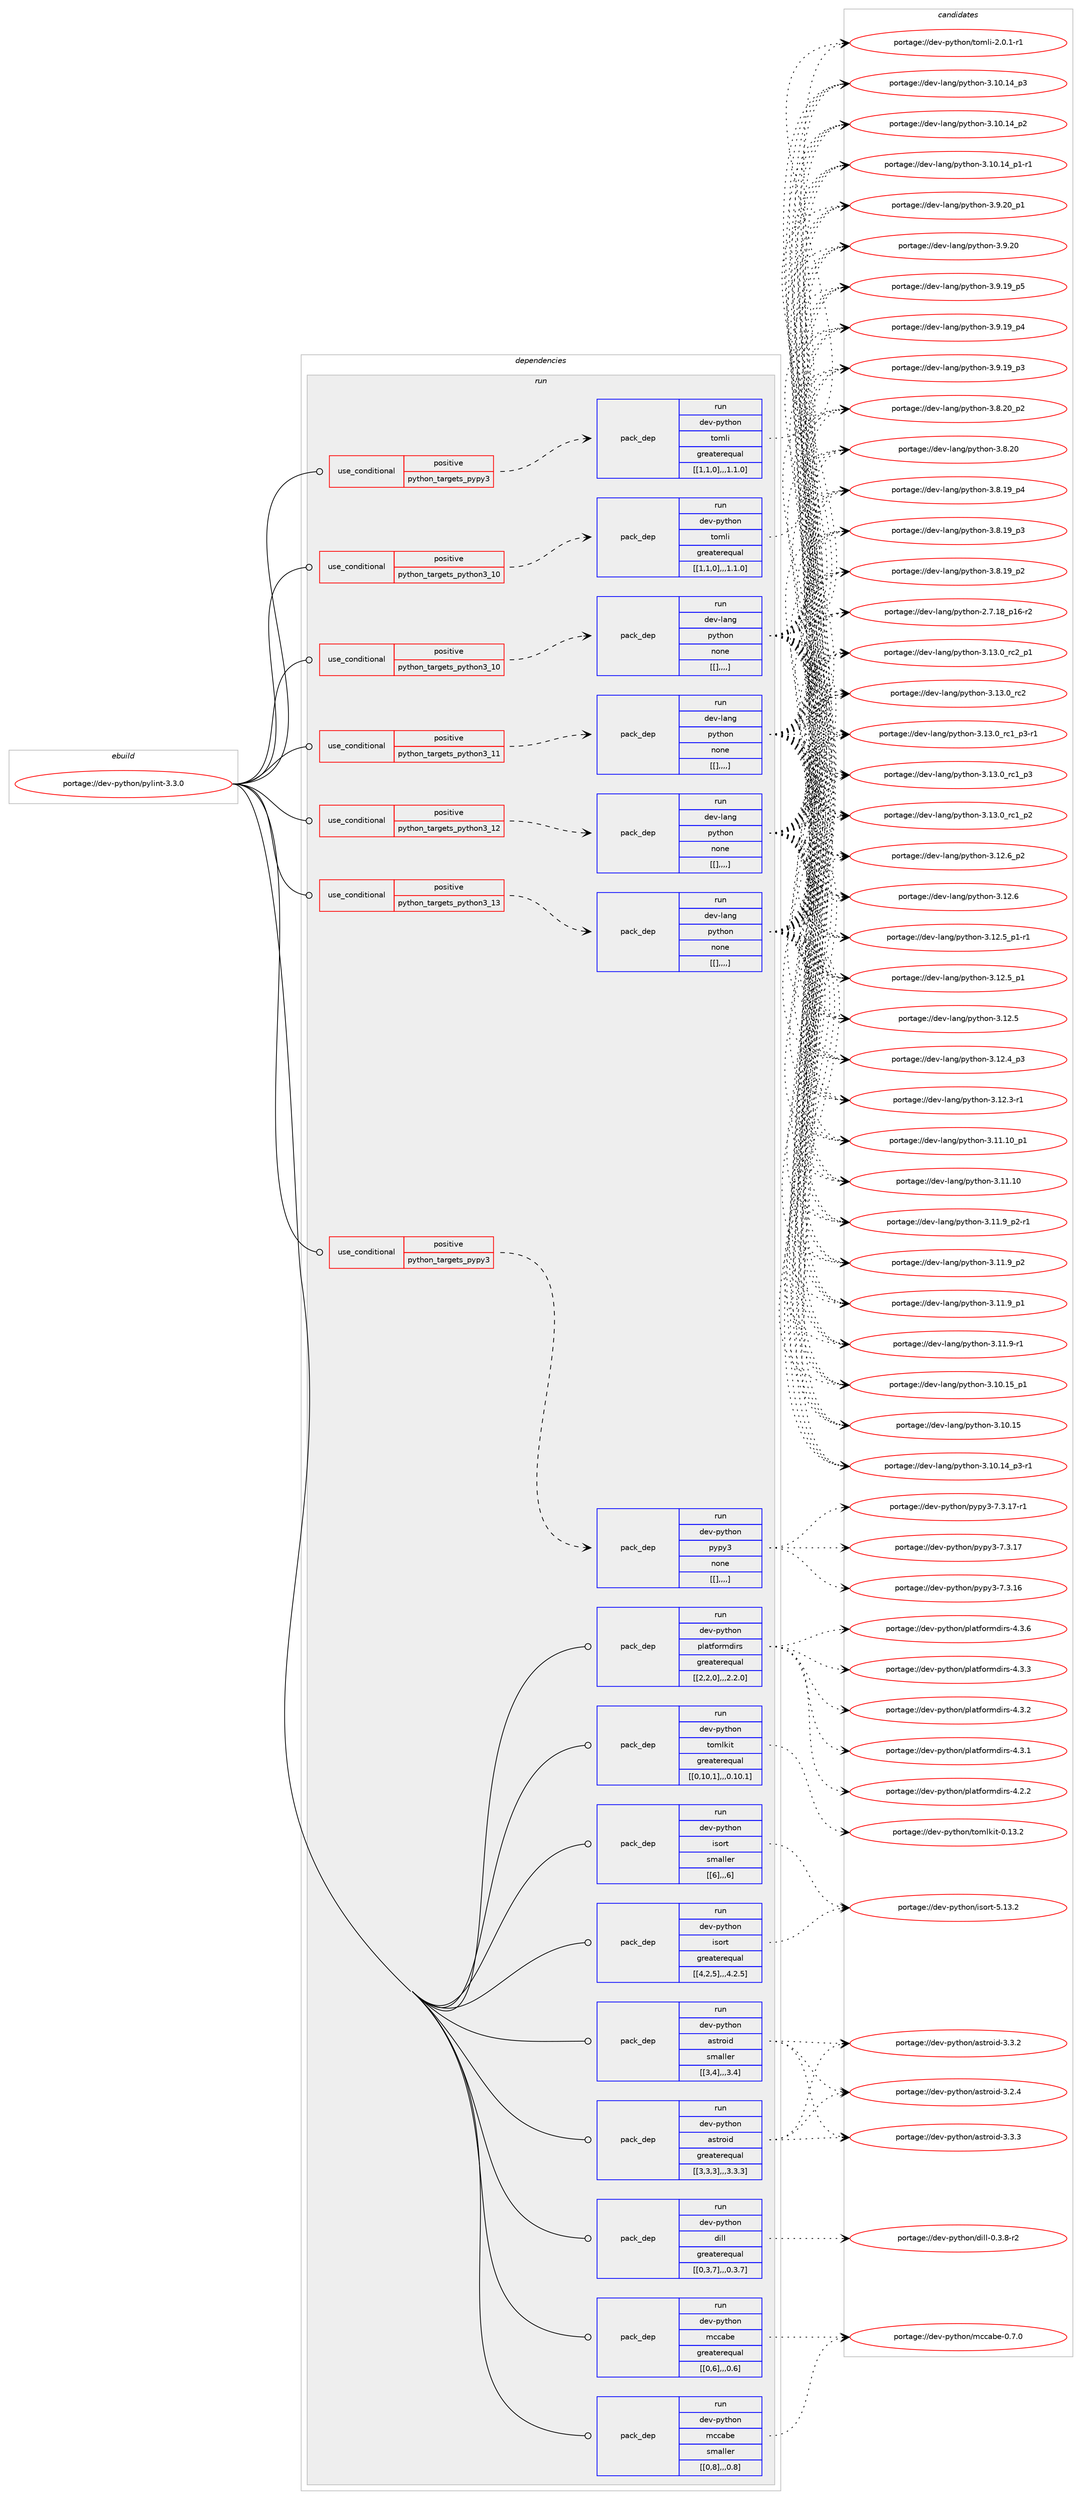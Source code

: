 digraph prolog {

# *************
# Graph options
# *************

newrank=true;
concentrate=true;
compound=true;
graph [rankdir=LR,fontname=Helvetica,fontsize=10,ranksep=1.5];#, ranksep=2.5, nodesep=0.2];
edge  [arrowhead=vee];
node  [fontname=Helvetica,fontsize=10];

# **********
# The ebuild
# **********

subgraph cluster_leftcol {
color=gray;
label=<<i>ebuild</i>>;
id [label="portage://dev-python/pylint-3.3.0", color=red, width=4, href="../dev-python/pylint-3.3.0.svg"];
}

# ****************
# The dependencies
# ****************

subgraph cluster_midcol {
color=gray;
label=<<i>dependencies</i>>;
subgraph cluster_compile {
fillcolor="#eeeeee";
style=filled;
label=<<i>compile</i>>;
}
subgraph cluster_compileandrun {
fillcolor="#eeeeee";
style=filled;
label=<<i>compile and run</i>>;
}
subgraph cluster_run {
fillcolor="#eeeeee";
style=filled;
label=<<i>run</i>>;
subgraph cond38557 {
dependency159554 [label=<<TABLE BORDER="0" CELLBORDER="1" CELLSPACING="0" CELLPADDING="4"><TR><TD ROWSPAN="3" CELLPADDING="10">use_conditional</TD></TR><TR><TD>positive</TD></TR><TR><TD>python_targets_pypy3</TD></TR></TABLE>>, shape=none, color=red];
subgraph pack119772 {
dependency159555 [label=<<TABLE BORDER="0" CELLBORDER="1" CELLSPACING="0" CELLPADDING="4" WIDTH="220"><TR><TD ROWSPAN="6" CELLPADDING="30">pack_dep</TD></TR><TR><TD WIDTH="110">run</TD></TR><TR><TD>dev-python</TD></TR><TR><TD>pypy3</TD></TR><TR><TD>none</TD></TR><TR><TD>[[],,,,]</TD></TR></TABLE>>, shape=none, color=blue];
}
dependency159554:e -> dependency159555:w [weight=20,style="dashed",arrowhead="vee"];
}
id:e -> dependency159554:w [weight=20,style="solid",arrowhead="odot"];
subgraph cond38558 {
dependency159556 [label=<<TABLE BORDER="0" CELLBORDER="1" CELLSPACING="0" CELLPADDING="4"><TR><TD ROWSPAN="3" CELLPADDING="10">use_conditional</TD></TR><TR><TD>positive</TD></TR><TR><TD>python_targets_pypy3</TD></TR></TABLE>>, shape=none, color=red];
subgraph pack119773 {
dependency159557 [label=<<TABLE BORDER="0" CELLBORDER="1" CELLSPACING="0" CELLPADDING="4" WIDTH="220"><TR><TD ROWSPAN="6" CELLPADDING="30">pack_dep</TD></TR><TR><TD WIDTH="110">run</TD></TR><TR><TD>dev-python</TD></TR><TR><TD>tomli</TD></TR><TR><TD>greaterequal</TD></TR><TR><TD>[[1,1,0],,,1.1.0]</TD></TR></TABLE>>, shape=none, color=blue];
}
dependency159556:e -> dependency159557:w [weight=20,style="dashed",arrowhead="vee"];
}
id:e -> dependency159556:w [weight=20,style="solid",arrowhead="odot"];
subgraph cond38559 {
dependency159558 [label=<<TABLE BORDER="0" CELLBORDER="1" CELLSPACING="0" CELLPADDING="4"><TR><TD ROWSPAN="3" CELLPADDING="10">use_conditional</TD></TR><TR><TD>positive</TD></TR><TR><TD>python_targets_python3_10</TD></TR></TABLE>>, shape=none, color=red];
subgraph pack119774 {
dependency159559 [label=<<TABLE BORDER="0" CELLBORDER="1" CELLSPACING="0" CELLPADDING="4" WIDTH="220"><TR><TD ROWSPAN="6" CELLPADDING="30">pack_dep</TD></TR><TR><TD WIDTH="110">run</TD></TR><TR><TD>dev-lang</TD></TR><TR><TD>python</TD></TR><TR><TD>none</TD></TR><TR><TD>[[],,,,]</TD></TR></TABLE>>, shape=none, color=blue];
}
dependency159558:e -> dependency159559:w [weight=20,style="dashed",arrowhead="vee"];
}
id:e -> dependency159558:w [weight=20,style="solid",arrowhead="odot"];
subgraph cond38560 {
dependency159560 [label=<<TABLE BORDER="0" CELLBORDER="1" CELLSPACING="0" CELLPADDING="4"><TR><TD ROWSPAN="3" CELLPADDING="10">use_conditional</TD></TR><TR><TD>positive</TD></TR><TR><TD>python_targets_python3_10</TD></TR></TABLE>>, shape=none, color=red];
subgraph pack119775 {
dependency159561 [label=<<TABLE BORDER="0" CELLBORDER="1" CELLSPACING="0" CELLPADDING="4" WIDTH="220"><TR><TD ROWSPAN="6" CELLPADDING="30">pack_dep</TD></TR><TR><TD WIDTH="110">run</TD></TR><TR><TD>dev-python</TD></TR><TR><TD>tomli</TD></TR><TR><TD>greaterequal</TD></TR><TR><TD>[[1,1,0],,,1.1.0]</TD></TR></TABLE>>, shape=none, color=blue];
}
dependency159560:e -> dependency159561:w [weight=20,style="dashed",arrowhead="vee"];
}
id:e -> dependency159560:w [weight=20,style="solid",arrowhead="odot"];
subgraph cond38561 {
dependency159562 [label=<<TABLE BORDER="0" CELLBORDER="1" CELLSPACING="0" CELLPADDING="4"><TR><TD ROWSPAN="3" CELLPADDING="10">use_conditional</TD></TR><TR><TD>positive</TD></TR><TR><TD>python_targets_python3_11</TD></TR></TABLE>>, shape=none, color=red];
subgraph pack119776 {
dependency159563 [label=<<TABLE BORDER="0" CELLBORDER="1" CELLSPACING="0" CELLPADDING="4" WIDTH="220"><TR><TD ROWSPAN="6" CELLPADDING="30">pack_dep</TD></TR><TR><TD WIDTH="110">run</TD></TR><TR><TD>dev-lang</TD></TR><TR><TD>python</TD></TR><TR><TD>none</TD></TR><TR><TD>[[],,,,]</TD></TR></TABLE>>, shape=none, color=blue];
}
dependency159562:e -> dependency159563:w [weight=20,style="dashed",arrowhead="vee"];
}
id:e -> dependency159562:w [weight=20,style="solid",arrowhead="odot"];
subgraph cond38562 {
dependency159564 [label=<<TABLE BORDER="0" CELLBORDER="1" CELLSPACING="0" CELLPADDING="4"><TR><TD ROWSPAN="3" CELLPADDING="10">use_conditional</TD></TR><TR><TD>positive</TD></TR><TR><TD>python_targets_python3_12</TD></TR></TABLE>>, shape=none, color=red];
subgraph pack119777 {
dependency159565 [label=<<TABLE BORDER="0" CELLBORDER="1" CELLSPACING="0" CELLPADDING="4" WIDTH="220"><TR><TD ROWSPAN="6" CELLPADDING="30">pack_dep</TD></TR><TR><TD WIDTH="110">run</TD></TR><TR><TD>dev-lang</TD></TR><TR><TD>python</TD></TR><TR><TD>none</TD></TR><TR><TD>[[],,,,]</TD></TR></TABLE>>, shape=none, color=blue];
}
dependency159564:e -> dependency159565:w [weight=20,style="dashed",arrowhead="vee"];
}
id:e -> dependency159564:w [weight=20,style="solid",arrowhead="odot"];
subgraph cond38563 {
dependency159566 [label=<<TABLE BORDER="0" CELLBORDER="1" CELLSPACING="0" CELLPADDING="4"><TR><TD ROWSPAN="3" CELLPADDING="10">use_conditional</TD></TR><TR><TD>positive</TD></TR><TR><TD>python_targets_python3_13</TD></TR></TABLE>>, shape=none, color=red];
subgraph pack119778 {
dependency159567 [label=<<TABLE BORDER="0" CELLBORDER="1" CELLSPACING="0" CELLPADDING="4" WIDTH="220"><TR><TD ROWSPAN="6" CELLPADDING="30">pack_dep</TD></TR><TR><TD WIDTH="110">run</TD></TR><TR><TD>dev-lang</TD></TR><TR><TD>python</TD></TR><TR><TD>none</TD></TR><TR><TD>[[],,,,]</TD></TR></TABLE>>, shape=none, color=blue];
}
dependency159566:e -> dependency159567:w [weight=20,style="dashed",arrowhead="vee"];
}
id:e -> dependency159566:w [weight=20,style="solid",arrowhead="odot"];
subgraph pack119779 {
dependency159568 [label=<<TABLE BORDER="0" CELLBORDER="1" CELLSPACING="0" CELLPADDING="4" WIDTH="220"><TR><TD ROWSPAN="6" CELLPADDING="30">pack_dep</TD></TR><TR><TD WIDTH="110">run</TD></TR><TR><TD>dev-python</TD></TR><TR><TD>astroid</TD></TR><TR><TD>greaterequal</TD></TR><TR><TD>[[3,3,3],,,3.3.3]</TD></TR></TABLE>>, shape=none, color=blue];
}
id:e -> dependency159568:w [weight=20,style="solid",arrowhead="odot"];
subgraph pack119780 {
dependency159569 [label=<<TABLE BORDER="0" CELLBORDER="1" CELLSPACING="0" CELLPADDING="4" WIDTH="220"><TR><TD ROWSPAN="6" CELLPADDING="30">pack_dep</TD></TR><TR><TD WIDTH="110">run</TD></TR><TR><TD>dev-python</TD></TR><TR><TD>astroid</TD></TR><TR><TD>smaller</TD></TR><TR><TD>[[3,4],,,3.4]</TD></TR></TABLE>>, shape=none, color=blue];
}
id:e -> dependency159569:w [weight=20,style="solid",arrowhead="odot"];
subgraph pack119781 {
dependency159570 [label=<<TABLE BORDER="0" CELLBORDER="1" CELLSPACING="0" CELLPADDING="4" WIDTH="220"><TR><TD ROWSPAN="6" CELLPADDING="30">pack_dep</TD></TR><TR><TD WIDTH="110">run</TD></TR><TR><TD>dev-python</TD></TR><TR><TD>dill</TD></TR><TR><TD>greaterequal</TD></TR><TR><TD>[[0,3,7],,,0.3.7]</TD></TR></TABLE>>, shape=none, color=blue];
}
id:e -> dependency159570:w [weight=20,style="solid",arrowhead="odot"];
subgraph pack119782 {
dependency159571 [label=<<TABLE BORDER="0" CELLBORDER="1" CELLSPACING="0" CELLPADDING="4" WIDTH="220"><TR><TD ROWSPAN="6" CELLPADDING="30">pack_dep</TD></TR><TR><TD WIDTH="110">run</TD></TR><TR><TD>dev-python</TD></TR><TR><TD>isort</TD></TR><TR><TD>greaterequal</TD></TR><TR><TD>[[4,2,5],,,4.2.5]</TD></TR></TABLE>>, shape=none, color=blue];
}
id:e -> dependency159571:w [weight=20,style="solid",arrowhead="odot"];
subgraph pack119783 {
dependency159572 [label=<<TABLE BORDER="0" CELLBORDER="1" CELLSPACING="0" CELLPADDING="4" WIDTH="220"><TR><TD ROWSPAN="6" CELLPADDING="30">pack_dep</TD></TR><TR><TD WIDTH="110">run</TD></TR><TR><TD>dev-python</TD></TR><TR><TD>isort</TD></TR><TR><TD>smaller</TD></TR><TR><TD>[[6],,,6]</TD></TR></TABLE>>, shape=none, color=blue];
}
id:e -> dependency159572:w [weight=20,style="solid",arrowhead="odot"];
subgraph pack119784 {
dependency159573 [label=<<TABLE BORDER="0" CELLBORDER="1" CELLSPACING="0" CELLPADDING="4" WIDTH="220"><TR><TD ROWSPAN="6" CELLPADDING="30">pack_dep</TD></TR><TR><TD WIDTH="110">run</TD></TR><TR><TD>dev-python</TD></TR><TR><TD>mccabe</TD></TR><TR><TD>greaterequal</TD></TR><TR><TD>[[0,6],,,0.6]</TD></TR></TABLE>>, shape=none, color=blue];
}
id:e -> dependency159573:w [weight=20,style="solid",arrowhead="odot"];
subgraph pack119785 {
dependency159574 [label=<<TABLE BORDER="0" CELLBORDER="1" CELLSPACING="0" CELLPADDING="4" WIDTH="220"><TR><TD ROWSPAN="6" CELLPADDING="30">pack_dep</TD></TR><TR><TD WIDTH="110">run</TD></TR><TR><TD>dev-python</TD></TR><TR><TD>mccabe</TD></TR><TR><TD>smaller</TD></TR><TR><TD>[[0,8],,,0.8]</TD></TR></TABLE>>, shape=none, color=blue];
}
id:e -> dependency159574:w [weight=20,style="solid",arrowhead="odot"];
subgraph pack119786 {
dependency159575 [label=<<TABLE BORDER="0" CELLBORDER="1" CELLSPACING="0" CELLPADDING="4" WIDTH="220"><TR><TD ROWSPAN="6" CELLPADDING="30">pack_dep</TD></TR><TR><TD WIDTH="110">run</TD></TR><TR><TD>dev-python</TD></TR><TR><TD>platformdirs</TD></TR><TR><TD>greaterequal</TD></TR><TR><TD>[[2,2,0],,,2.2.0]</TD></TR></TABLE>>, shape=none, color=blue];
}
id:e -> dependency159575:w [weight=20,style="solid",arrowhead="odot"];
subgraph pack119787 {
dependency159576 [label=<<TABLE BORDER="0" CELLBORDER="1" CELLSPACING="0" CELLPADDING="4" WIDTH="220"><TR><TD ROWSPAN="6" CELLPADDING="30">pack_dep</TD></TR><TR><TD WIDTH="110">run</TD></TR><TR><TD>dev-python</TD></TR><TR><TD>tomlkit</TD></TR><TR><TD>greaterequal</TD></TR><TR><TD>[[0,10,1],,,0.10.1]</TD></TR></TABLE>>, shape=none, color=blue];
}
id:e -> dependency159576:w [weight=20,style="solid",arrowhead="odot"];
}
}

# **************
# The candidates
# **************

subgraph cluster_choices {
rank=same;
color=gray;
label=<<i>candidates</i>>;

subgraph choice119772 {
color=black;
nodesep=1;
choice100101118451121211161041111104711212111212151455546514649554511449 [label="portage://dev-python/pypy3-7.3.17-r1", color=red, width=4,href="../dev-python/pypy3-7.3.17-r1.svg"];
choice10010111845112121116104111110471121211121215145554651464955 [label="portage://dev-python/pypy3-7.3.17", color=red, width=4,href="../dev-python/pypy3-7.3.17.svg"];
choice10010111845112121116104111110471121211121215145554651464954 [label="portage://dev-python/pypy3-7.3.16", color=red, width=4,href="../dev-python/pypy3-7.3.16.svg"];
dependency159555:e -> choice100101118451121211161041111104711212111212151455546514649554511449:w [style=dotted,weight="100"];
dependency159555:e -> choice10010111845112121116104111110471121211121215145554651464955:w [style=dotted,weight="100"];
dependency159555:e -> choice10010111845112121116104111110471121211121215145554651464954:w [style=dotted,weight="100"];
}
subgraph choice119773 {
color=black;
nodesep=1;
choice10010111845112121116104111110471161111091081054550464846494511449 [label="portage://dev-python/tomli-2.0.1-r1", color=red, width=4,href="../dev-python/tomli-2.0.1-r1.svg"];
dependency159557:e -> choice10010111845112121116104111110471161111091081054550464846494511449:w [style=dotted,weight="100"];
}
subgraph choice119774 {
color=black;
nodesep=1;
choice100101118451089711010347112121116104111110455146495146489511499509511249 [label="portage://dev-lang/python-3.13.0_rc2_p1", color=red, width=4,href="../dev-lang/python-3.13.0_rc2_p1.svg"];
choice10010111845108971101034711212111610411111045514649514648951149950 [label="portage://dev-lang/python-3.13.0_rc2", color=red, width=4,href="../dev-lang/python-3.13.0_rc2.svg"];
choice1001011184510897110103471121211161041111104551464951464895114994995112514511449 [label="portage://dev-lang/python-3.13.0_rc1_p3-r1", color=red, width=4,href="../dev-lang/python-3.13.0_rc1_p3-r1.svg"];
choice100101118451089711010347112121116104111110455146495146489511499499511251 [label="portage://dev-lang/python-3.13.0_rc1_p3", color=red, width=4,href="../dev-lang/python-3.13.0_rc1_p3.svg"];
choice100101118451089711010347112121116104111110455146495146489511499499511250 [label="portage://dev-lang/python-3.13.0_rc1_p2", color=red, width=4,href="../dev-lang/python-3.13.0_rc1_p2.svg"];
choice100101118451089711010347112121116104111110455146495046549511250 [label="portage://dev-lang/python-3.12.6_p2", color=red, width=4,href="../dev-lang/python-3.12.6_p2.svg"];
choice10010111845108971101034711212111610411111045514649504654 [label="portage://dev-lang/python-3.12.6", color=red, width=4,href="../dev-lang/python-3.12.6.svg"];
choice1001011184510897110103471121211161041111104551464950465395112494511449 [label="portage://dev-lang/python-3.12.5_p1-r1", color=red, width=4,href="../dev-lang/python-3.12.5_p1-r1.svg"];
choice100101118451089711010347112121116104111110455146495046539511249 [label="portage://dev-lang/python-3.12.5_p1", color=red, width=4,href="../dev-lang/python-3.12.5_p1.svg"];
choice10010111845108971101034711212111610411111045514649504653 [label="portage://dev-lang/python-3.12.5", color=red, width=4,href="../dev-lang/python-3.12.5.svg"];
choice100101118451089711010347112121116104111110455146495046529511251 [label="portage://dev-lang/python-3.12.4_p3", color=red, width=4,href="../dev-lang/python-3.12.4_p3.svg"];
choice100101118451089711010347112121116104111110455146495046514511449 [label="portage://dev-lang/python-3.12.3-r1", color=red, width=4,href="../dev-lang/python-3.12.3-r1.svg"];
choice10010111845108971101034711212111610411111045514649494649489511249 [label="portage://dev-lang/python-3.11.10_p1", color=red, width=4,href="../dev-lang/python-3.11.10_p1.svg"];
choice1001011184510897110103471121211161041111104551464949464948 [label="portage://dev-lang/python-3.11.10", color=red, width=4,href="../dev-lang/python-3.11.10.svg"];
choice1001011184510897110103471121211161041111104551464949465795112504511449 [label="portage://dev-lang/python-3.11.9_p2-r1", color=red, width=4,href="../dev-lang/python-3.11.9_p2-r1.svg"];
choice100101118451089711010347112121116104111110455146494946579511250 [label="portage://dev-lang/python-3.11.9_p2", color=red, width=4,href="../dev-lang/python-3.11.9_p2.svg"];
choice100101118451089711010347112121116104111110455146494946579511249 [label="portage://dev-lang/python-3.11.9_p1", color=red, width=4,href="../dev-lang/python-3.11.9_p1.svg"];
choice100101118451089711010347112121116104111110455146494946574511449 [label="portage://dev-lang/python-3.11.9-r1", color=red, width=4,href="../dev-lang/python-3.11.9-r1.svg"];
choice10010111845108971101034711212111610411111045514649484649539511249 [label="portage://dev-lang/python-3.10.15_p1", color=red, width=4,href="../dev-lang/python-3.10.15_p1.svg"];
choice1001011184510897110103471121211161041111104551464948464953 [label="portage://dev-lang/python-3.10.15", color=red, width=4,href="../dev-lang/python-3.10.15.svg"];
choice100101118451089711010347112121116104111110455146494846495295112514511449 [label="portage://dev-lang/python-3.10.14_p3-r1", color=red, width=4,href="../dev-lang/python-3.10.14_p3-r1.svg"];
choice10010111845108971101034711212111610411111045514649484649529511251 [label="portage://dev-lang/python-3.10.14_p3", color=red, width=4,href="../dev-lang/python-3.10.14_p3.svg"];
choice10010111845108971101034711212111610411111045514649484649529511250 [label="portage://dev-lang/python-3.10.14_p2", color=red, width=4,href="../dev-lang/python-3.10.14_p2.svg"];
choice100101118451089711010347112121116104111110455146494846495295112494511449 [label="portage://dev-lang/python-3.10.14_p1-r1", color=red, width=4,href="../dev-lang/python-3.10.14_p1-r1.svg"];
choice100101118451089711010347112121116104111110455146574650489511249 [label="portage://dev-lang/python-3.9.20_p1", color=red, width=4,href="../dev-lang/python-3.9.20_p1.svg"];
choice10010111845108971101034711212111610411111045514657465048 [label="portage://dev-lang/python-3.9.20", color=red, width=4,href="../dev-lang/python-3.9.20.svg"];
choice100101118451089711010347112121116104111110455146574649579511253 [label="portage://dev-lang/python-3.9.19_p5", color=red, width=4,href="../dev-lang/python-3.9.19_p5.svg"];
choice100101118451089711010347112121116104111110455146574649579511252 [label="portage://dev-lang/python-3.9.19_p4", color=red, width=4,href="../dev-lang/python-3.9.19_p4.svg"];
choice100101118451089711010347112121116104111110455146574649579511251 [label="portage://dev-lang/python-3.9.19_p3", color=red, width=4,href="../dev-lang/python-3.9.19_p3.svg"];
choice100101118451089711010347112121116104111110455146564650489511250 [label="portage://dev-lang/python-3.8.20_p2", color=red, width=4,href="../dev-lang/python-3.8.20_p2.svg"];
choice10010111845108971101034711212111610411111045514656465048 [label="portage://dev-lang/python-3.8.20", color=red, width=4,href="../dev-lang/python-3.8.20.svg"];
choice100101118451089711010347112121116104111110455146564649579511252 [label="portage://dev-lang/python-3.8.19_p4", color=red, width=4,href="../dev-lang/python-3.8.19_p4.svg"];
choice100101118451089711010347112121116104111110455146564649579511251 [label="portage://dev-lang/python-3.8.19_p3", color=red, width=4,href="../dev-lang/python-3.8.19_p3.svg"];
choice100101118451089711010347112121116104111110455146564649579511250 [label="portage://dev-lang/python-3.8.19_p2", color=red, width=4,href="../dev-lang/python-3.8.19_p2.svg"];
choice100101118451089711010347112121116104111110455046554649569511249544511450 [label="portage://dev-lang/python-2.7.18_p16-r2", color=red, width=4,href="../dev-lang/python-2.7.18_p16-r2.svg"];
dependency159559:e -> choice100101118451089711010347112121116104111110455146495146489511499509511249:w [style=dotted,weight="100"];
dependency159559:e -> choice10010111845108971101034711212111610411111045514649514648951149950:w [style=dotted,weight="100"];
dependency159559:e -> choice1001011184510897110103471121211161041111104551464951464895114994995112514511449:w [style=dotted,weight="100"];
dependency159559:e -> choice100101118451089711010347112121116104111110455146495146489511499499511251:w [style=dotted,weight="100"];
dependency159559:e -> choice100101118451089711010347112121116104111110455146495146489511499499511250:w [style=dotted,weight="100"];
dependency159559:e -> choice100101118451089711010347112121116104111110455146495046549511250:w [style=dotted,weight="100"];
dependency159559:e -> choice10010111845108971101034711212111610411111045514649504654:w [style=dotted,weight="100"];
dependency159559:e -> choice1001011184510897110103471121211161041111104551464950465395112494511449:w [style=dotted,weight="100"];
dependency159559:e -> choice100101118451089711010347112121116104111110455146495046539511249:w [style=dotted,weight="100"];
dependency159559:e -> choice10010111845108971101034711212111610411111045514649504653:w [style=dotted,weight="100"];
dependency159559:e -> choice100101118451089711010347112121116104111110455146495046529511251:w [style=dotted,weight="100"];
dependency159559:e -> choice100101118451089711010347112121116104111110455146495046514511449:w [style=dotted,weight="100"];
dependency159559:e -> choice10010111845108971101034711212111610411111045514649494649489511249:w [style=dotted,weight="100"];
dependency159559:e -> choice1001011184510897110103471121211161041111104551464949464948:w [style=dotted,weight="100"];
dependency159559:e -> choice1001011184510897110103471121211161041111104551464949465795112504511449:w [style=dotted,weight="100"];
dependency159559:e -> choice100101118451089711010347112121116104111110455146494946579511250:w [style=dotted,weight="100"];
dependency159559:e -> choice100101118451089711010347112121116104111110455146494946579511249:w [style=dotted,weight="100"];
dependency159559:e -> choice100101118451089711010347112121116104111110455146494946574511449:w [style=dotted,weight="100"];
dependency159559:e -> choice10010111845108971101034711212111610411111045514649484649539511249:w [style=dotted,weight="100"];
dependency159559:e -> choice1001011184510897110103471121211161041111104551464948464953:w [style=dotted,weight="100"];
dependency159559:e -> choice100101118451089711010347112121116104111110455146494846495295112514511449:w [style=dotted,weight="100"];
dependency159559:e -> choice10010111845108971101034711212111610411111045514649484649529511251:w [style=dotted,weight="100"];
dependency159559:e -> choice10010111845108971101034711212111610411111045514649484649529511250:w [style=dotted,weight="100"];
dependency159559:e -> choice100101118451089711010347112121116104111110455146494846495295112494511449:w [style=dotted,weight="100"];
dependency159559:e -> choice100101118451089711010347112121116104111110455146574650489511249:w [style=dotted,weight="100"];
dependency159559:e -> choice10010111845108971101034711212111610411111045514657465048:w [style=dotted,weight="100"];
dependency159559:e -> choice100101118451089711010347112121116104111110455146574649579511253:w [style=dotted,weight="100"];
dependency159559:e -> choice100101118451089711010347112121116104111110455146574649579511252:w [style=dotted,weight="100"];
dependency159559:e -> choice100101118451089711010347112121116104111110455146574649579511251:w [style=dotted,weight="100"];
dependency159559:e -> choice100101118451089711010347112121116104111110455146564650489511250:w [style=dotted,weight="100"];
dependency159559:e -> choice10010111845108971101034711212111610411111045514656465048:w [style=dotted,weight="100"];
dependency159559:e -> choice100101118451089711010347112121116104111110455146564649579511252:w [style=dotted,weight="100"];
dependency159559:e -> choice100101118451089711010347112121116104111110455146564649579511251:w [style=dotted,weight="100"];
dependency159559:e -> choice100101118451089711010347112121116104111110455146564649579511250:w [style=dotted,weight="100"];
dependency159559:e -> choice100101118451089711010347112121116104111110455046554649569511249544511450:w [style=dotted,weight="100"];
}
subgraph choice119775 {
color=black;
nodesep=1;
choice10010111845112121116104111110471161111091081054550464846494511449 [label="portage://dev-python/tomli-2.0.1-r1", color=red, width=4,href="../dev-python/tomli-2.0.1-r1.svg"];
dependency159561:e -> choice10010111845112121116104111110471161111091081054550464846494511449:w [style=dotted,weight="100"];
}
subgraph choice119776 {
color=black;
nodesep=1;
choice100101118451089711010347112121116104111110455146495146489511499509511249 [label="portage://dev-lang/python-3.13.0_rc2_p1", color=red, width=4,href="../dev-lang/python-3.13.0_rc2_p1.svg"];
choice10010111845108971101034711212111610411111045514649514648951149950 [label="portage://dev-lang/python-3.13.0_rc2", color=red, width=4,href="../dev-lang/python-3.13.0_rc2.svg"];
choice1001011184510897110103471121211161041111104551464951464895114994995112514511449 [label="portage://dev-lang/python-3.13.0_rc1_p3-r1", color=red, width=4,href="../dev-lang/python-3.13.0_rc1_p3-r1.svg"];
choice100101118451089711010347112121116104111110455146495146489511499499511251 [label="portage://dev-lang/python-3.13.0_rc1_p3", color=red, width=4,href="../dev-lang/python-3.13.0_rc1_p3.svg"];
choice100101118451089711010347112121116104111110455146495146489511499499511250 [label="portage://dev-lang/python-3.13.0_rc1_p2", color=red, width=4,href="../dev-lang/python-3.13.0_rc1_p2.svg"];
choice100101118451089711010347112121116104111110455146495046549511250 [label="portage://dev-lang/python-3.12.6_p2", color=red, width=4,href="../dev-lang/python-3.12.6_p2.svg"];
choice10010111845108971101034711212111610411111045514649504654 [label="portage://dev-lang/python-3.12.6", color=red, width=4,href="../dev-lang/python-3.12.6.svg"];
choice1001011184510897110103471121211161041111104551464950465395112494511449 [label="portage://dev-lang/python-3.12.5_p1-r1", color=red, width=4,href="../dev-lang/python-3.12.5_p1-r1.svg"];
choice100101118451089711010347112121116104111110455146495046539511249 [label="portage://dev-lang/python-3.12.5_p1", color=red, width=4,href="../dev-lang/python-3.12.5_p1.svg"];
choice10010111845108971101034711212111610411111045514649504653 [label="portage://dev-lang/python-3.12.5", color=red, width=4,href="../dev-lang/python-3.12.5.svg"];
choice100101118451089711010347112121116104111110455146495046529511251 [label="portage://dev-lang/python-3.12.4_p3", color=red, width=4,href="../dev-lang/python-3.12.4_p3.svg"];
choice100101118451089711010347112121116104111110455146495046514511449 [label="portage://dev-lang/python-3.12.3-r1", color=red, width=4,href="../dev-lang/python-3.12.3-r1.svg"];
choice10010111845108971101034711212111610411111045514649494649489511249 [label="portage://dev-lang/python-3.11.10_p1", color=red, width=4,href="../dev-lang/python-3.11.10_p1.svg"];
choice1001011184510897110103471121211161041111104551464949464948 [label="portage://dev-lang/python-3.11.10", color=red, width=4,href="../dev-lang/python-3.11.10.svg"];
choice1001011184510897110103471121211161041111104551464949465795112504511449 [label="portage://dev-lang/python-3.11.9_p2-r1", color=red, width=4,href="../dev-lang/python-3.11.9_p2-r1.svg"];
choice100101118451089711010347112121116104111110455146494946579511250 [label="portage://dev-lang/python-3.11.9_p2", color=red, width=4,href="../dev-lang/python-3.11.9_p2.svg"];
choice100101118451089711010347112121116104111110455146494946579511249 [label="portage://dev-lang/python-3.11.9_p1", color=red, width=4,href="../dev-lang/python-3.11.9_p1.svg"];
choice100101118451089711010347112121116104111110455146494946574511449 [label="portage://dev-lang/python-3.11.9-r1", color=red, width=4,href="../dev-lang/python-3.11.9-r1.svg"];
choice10010111845108971101034711212111610411111045514649484649539511249 [label="portage://dev-lang/python-3.10.15_p1", color=red, width=4,href="../dev-lang/python-3.10.15_p1.svg"];
choice1001011184510897110103471121211161041111104551464948464953 [label="portage://dev-lang/python-3.10.15", color=red, width=4,href="../dev-lang/python-3.10.15.svg"];
choice100101118451089711010347112121116104111110455146494846495295112514511449 [label="portage://dev-lang/python-3.10.14_p3-r1", color=red, width=4,href="../dev-lang/python-3.10.14_p3-r1.svg"];
choice10010111845108971101034711212111610411111045514649484649529511251 [label="portage://dev-lang/python-3.10.14_p3", color=red, width=4,href="../dev-lang/python-3.10.14_p3.svg"];
choice10010111845108971101034711212111610411111045514649484649529511250 [label="portage://dev-lang/python-3.10.14_p2", color=red, width=4,href="../dev-lang/python-3.10.14_p2.svg"];
choice100101118451089711010347112121116104111110455146494846495295112494511449 [label="portage://dev-lang/python-3.10.14_p1-r1", color=red, width=4,href="../dev-lang/python-3.10.14_p1-r1.svg"];
choice100101118451089711010347112121116104111110455146574650489511249 [label="portage://dev-lang/python-3.9.20_p1", color=red, width=4,href="../dev-lang/python-3.9.20_p1.svg"];
choice10010111845108971101034711212111610411111045514657465048 [label="portage://dev-lang/python-3.9.20", color=red, width=4,href="../dev-lang/python-3.9.20.svg"];
choice100101118451089711010347112121116104111110455146574649579511253 [label="portage://dev-lang/python-3.9.19_p5", color=red, width=4,href="../dev-lang/python-3.9.19_p5.svg"];
choice100101118451089711010347112121116104111110455146574649579511252 [label="portage://dev-lang/python-3.9.19_p4", color=red, width=4,href="../dev-lang/python-3.9.19_p4.svg"];
choice100101118451089711010347112121116104111110455146574649579511251 [label="portage://dev-lang/python-3.9.19_p3", color=red, width=4,href="../dev-lang/python-3.9.19_p3.svg"];
choice100101118451089711010347112121116104111110455146564650489511250 [label="portage://dev-lang/python-3.8.20_p2", color=red, width=4,href="../dev-lang/python-3.8.20_p2.svg"];
choice10010111845108971101034711212111610411111045514656465048 [label="portage://dev-lang/python-3.8.20", color=red, width=4,href="../dev-lang/python-3.8.20.svg"];
choice100101118451089711010347112121116104111110455146564649579511252 [label="portage://dev-lang/python-3.8.19_p4", color=red, width=4,href="../dev-lang/python-3.8.19_p4.svg"];
choice100101118451089711010347112121116104111110455146564649579511251 [label="portage://dev-lang/python-3.8.19_p3", color=red, width=4,href="../dev-lang/python-3.8.19_p3.svg"];
choice100101118451089711010347112121116104111110455146564649579511250 [label="portage://dev-lang/python-3.8.19_p2", color=red, width=4,href="../dev-lang/python-3.8.19_p2.svg"];
choice100101118451089711010347112121116104111110455046554649569511249544511450 [label="portage://dev-lang/python-2.7.18_p16-r2", color=red, width=4,href="../dev-lang/python-2.7.18_p16-r2.svg"];
dependency159563:e -> choice100101118451089711010347112121116104111110455146495146489511499509511249:w [style=dotted,weight="100"];
dependency159563:e -> choice10010111845108971101034711212111610411111045514649514648951149950:w [style=dotted,weight="100"];
dependency159563:e -> choice1001011184510897110103471121211161041111104551464951464895114994995112514511449:w [style=dotted,weight="100"];
dependency159563:e -> choice100101118451089711010347112121116104111110455146495146489511499499511251:w [style=dotted,weight="100"];
dependency159563:e -> choice100101118451089711010347112121116104111110455146495146489511499499511250:w [style=dotted,weight="100"];
dependency159563:e -> choice100101118451089711010347112121116104111110455146495046549511250:w [style=dotted,weight="100"];
dependency159563:e -> choice10010111845108971101034711212111610411111045514649504654:w [style=dotted,weight="100"];
dependency159563:e -> choice1001011184510897110103471121211161041111104551464950465395112494511449:w [style=dotted,weight="100"];
dependency159563:e -> choice100101118451089711010347112121116104111110455146495046539511249:w [style=dotted,weight="100"];
dependency159563:e -> choice10010111845108971101034711212111610411111045514649504653:w [style=dotted,weight="100"];
dependency159563:e -> choice100101118451089711010347112121116104111110455146495046529511251:w [style=dotted,weight="100"];
dependency159563:e -> choice100101118451089711010347112121116104111110455146495046514511449:w [style=dotted,weight="100"];
dependency159563:e -> choice10010111845108971101034711212111610411111045514649494649489511249:w [style=dotted,weight="100"];
dependency159563:e -> choice1001011184510897110103471121211161041111104551464949464948:w [style=dotted,weight="100"];
dependency159563:e -> choice1001011184510897110103471121211161041111104551464949465795112504511449:w [style=dotted,weight="100"];
dependency159563:e -> choice100101118451089711010347112121116104111110455146494946579511250:w [style=dotted,weight="100"];
dependency159563:e -> choice100101118451089711010347112121116104111110455146494946579511249:w [style=dotted,weight="100"];
dependency159563:e -> choice100101118451089711010347112121116104111110455146494946574511449:w [style=dotted,weight="100"];
dependency159563:e -> choice10010111845108971101034711212111610411111045514649484649539511249:w [style=dotted,weight="100"];
dependency159563:e -> choice1001011184510897110103471121211161041111104551464948464953:w [style=dotted,weight="100"];
dependency159563:e -> choice100101118451089711010347112121116104111110455146494846495295112514511449:w [style=dotted,weight="100"];
dependency159563:e -> choice10010111845108971101034711212111610411111045514649484649529511251:w [style=dotted,weight="100"];
dependency159563:e -> choice10010111845108971101034711212111610411111045514649484649529511250:w [style=dotted,weight="100"];
dependency159563:e -> choice100101118451089711010347112121116104111110455146494846495295112494511449:w [style=dotted,weight="100"];
dependency159563:e -> choice100101118451089711010347112121116104111110455146574650489511249:w [style=dotted,weight="100"];
dependency159563:e -> choice10010111845108971101034711212111610411111045514657465048:w [style=dotted,weight="100"];
dependency159563:e -> choice100101118451089711010347112121116104111110455146574649579511253:w [style=dotted,weight="100"];
dependency159563:e -> choice100101118451089711010347112121116104111110455146574649579511252:w [style=dotted,weight="100"];
dependency159563:e -> choice100101118451089711010347112121116104111110455146574649579511251:w [style=dotted,weight="100"];
dependency159563:e -> choice100101118451089711010347112121116104111110455146564650489511250:w [style=dotted,weight="100"];
dependency159563:e -> choice10010111845108971101034711212111610411111045514656465048:w [style=dotted,weight="100"];
dependency159563:e -> choice100101118451089711010347112121116104111110455146564649579511252:w [style=dotted,weight="100"];
dependency159563:e -> choice100101118451089711010347112121116104111110455146564649579511251:w [style=dotted,weight="100"];
dependency159563:e -> choice100101118451089711010347112121116104111110455146564649579511250:w [style=dotted,weight="100"];
dependency159563:e -> choice100101118451089711010347112121116104111110455046554649569511249544511450:w [style=dotted,weight="100"];
}
subgraph choice119777 {
color=black;
nodesep=1;
choice100101118451089711010347112121116104111110455146495146489511499509511249 [label="portage://dev-lang/python-3.13.0_rc2_p1", color=red, width=4,href="../dev-lang/python-3.13.0_rc2_p1.svg"];
choice10010111845108971101034711212111610411111045514649514648951149950 [label="portage://dev-lang/python-3.13.0_rc2", color=red, width=4,href="../dev-lang/python-3.13.0_rc2.svg"];
choice1001011184510897110103471121211161041111104551464951464895114994995112514511449 [label="portage://dev-lang/python-3.13.0_rc1_p3-r1", color=red, width=4,href="../dev-lang/python-3.13.0_rc1_p3-r1.svg"];
choice100101118451089711010347112121116104111110455146495146489511499499511251 [label="portage://dev-lang/python-3.13.0_rc1_p3", color=red, width=4,href="../dev-lang/python-3.13.0_rc1_p3.svg"];
choice100101118451089711010347112121116104111110455146495146489511499499511250 [label="portage://dev-lang/python-3.13.0_rc1_p2", color=red, width=4,href="../dev-lang/python-3.13.0_rc1_p2.svg"];
choice100101118451089711010347112121116104111110455146495046549511250 [label="portage://dev-lang/python-3.12.6_p2", color=red, width=4,href="../dev-lang/python-3.12.6_p2.svg"];
choice10010111845108971101034711212111610411111045514649504654 [label="portage://dev-lang/python-3.12.6", color=red, width=4,href="../dev-lang/python-3.12.6.svg"];
choice1001011184510897110103471121211161041111104551464950465395112494511449 [label="portage://dev-lang/python-3.12.5_p1-r1", color=red, width=4,href="../dev-lang/python-3.12.5_p1-r1.svg"];
choice100101118451089711010347112121116104111110455146495046539511249 [label="portage://dev-lang/python-3.12.5_p1", color=red, width=4,href="../dev-lang/python-3.12.5_p1.svg"];
choice10010111845108971101034711212111610411111045514649504653 [label="portage://dev-lang/python-3.12.5", color=red, width=4,href="../dev-lang/python-3.12.5.svg"];
choice100101118451089711010347112121116104111110455146495046529511251 [label="portage://dev-lang/python-3.12.4_p3", color=red, width=4,href="../dev-lang/python-3.12.4_p3.svg"];
choice100101118451089711010347112121116104111110455146495046514511449 [label="portage://dev-lang/python-3.12.3-r1", color=red, width=4,href="../dev-lang/python-3.12.3-r1.svg"];
choice10010111845108971101034711212111610411111045514649494649489511249 [label="portage://dev-lang/python-3.11.10_p1", color=red, width=4,href="../dev-lang/python-3.11.10_p1.svg"];
choice1001011184510897110103471121211161041111104551464949464948 [label="portage://dev-lang/python-3.11.10", color=red, width=4,href="../dev-lang/python-3.11.10.svg"];
choice1001011184510897110103471121211161041111104551464949465795112504511449 [label="portage://dev-lang/python-3.11.9_p2-r1", color=red, width=4,href="../dev-lang/python-3.11.9_p2-r1.svg"];
choice100101118451089711010347112121116104111110455146494946579511250 [label="portage://dev-lang/python-3.11.9_p2", color=red, width=4,href="../dev-lang/python-3.11.9_p2.svg"];
choice100101118451089711010347112121116104111110455146494946579511249 [label="portage://dev-lang/python-3.11.9_p1", color=red, width=4,href="../dev-lang/python-3.11.9_p1.svg"];
choice100101118451089711010347112121116104111110455146494946574511449 [label="portage://dev-lang/python-3.11.9-r1", color=red, width=4,href="../dev-lang/python-3.11.9-r1.svg"];
choice10010111845108971101034711212111610411111045514649484649539511249 [label="portage://dev-lang/python-3.10.15_p1", color=red, width=4,href="../dev-lang/python-3.10.15_p1.svg"];
choice1001011184510897110103471121211161041111104551464948464953 [label="portage://dev-lang/python-3.10.15", color=red, width=4,href="../dev-lang/python-3.10.15.svg"];
choice100101118451089711010347112121116104111110455146494846495295112514511449 [label="portage://dev-lang/python-3.10.14_p3-r1", color=red, width=4,href="../dev-lang/python-3.10.14_p3-r1.svg"];
choice10010111845108971101034711212111610411111045514649484649529511251 [label="portage://dev-lang/python-3.10.14_p3", color=red, width=4,href="../dev-lang/python-3.10.14_p3.svg"];
choice10010111845108971101034711212111610411111045514649484649529511250 [label="portage://dev-lang/python-3.10.14_p2", color=red, width=4,href="../dev-lang/python-3.10.14_p2.svg"];
choice100101118451089711010347112121116104111110455146494846495295112494511449 [label="portage://dev-lang/python-3.10.14_p1-r1", color=red, width=4,href="../dev-lang/python-3.10.14_p1-r1.svg"];
choice100101118451089711010347112121116104111110455146574650489511249 [label="portage://dev-lang/python-3.9.20_p1", color=red, width=4,href="../dev-lang/python-3.9.20_p1.svg"];
choice10010111845108971101034711212111610411111045514657465048 [label="portage://dev-lang/python-3.9.20", color=red, width=4,href="../dev-lang/python-3.9.20.svg"];
choice100101118451089711010347112121116104111110455146574649579511253 [label="portage://dev-lang/python-3.9.19_p5", color=red, width=4,href="../dev-lang/python-3.9.19_p5.svg"];
choice100101118451089711010347112121116104111110455146574649579511252 [label="portage://dev-lang/python-3.9.19_p4", color=red, width=4,href="../dev-lang/python-3.9.19_p4.svg"];
choice100101118451089711010347112121116104111110455146574649579511251 [label="portage://dev-lang/python-3.9.19_p3", color=red, width=4,href="../dev-lang/python-3.9.19_p3.svg"];
choice100101118451089711010347112121116104111110455146564650489511250 [label="portage://dev-lang/python-3.8.20_p2", color=red, width=4,href="../dev-lang/python-3.8.20_p2.svg"];
choice10010111845108971101034711212111610411111045514656465048 [label="portage://dev-lang/python-3.8.20", color=red, width=4,href="../dev-lang/python-3.8.20.svg"];
choice100101118451089711010347112121116104111110455146564649579511252 [label="portage://dev-lang/python-3.8.19_p4", color=red, width=4,href="../dev-lang/python-3.8.19_p4.svg"];
choice100101118451089711010347112121116104111110455146564649579511251 [label="portage://dev-lang/python-3.8.19_p3", color=red, width=4,href="../dev-lang/python-3.8.19_p3.svg"];
choice100101118451089711010347112121116104111110455146564649579511250 [label="portage://dev-lang/python-3.8.19_p2", color=red, width=4,href="../dev-lang/python-3.8.19_p2.svg"];
choice100101118451089711010347112121116104111110455046554649569511249544511450 [label="portage://dev-lang/python-2.7.18_p16-r2", color=red, width=4,href="../dev-lang/python-2.7.18_p16-r2.svg"];
dependency159565:e -> choice100101118451089711010347112121116104111110455146495146489511499509511249:w [style=dotted,weight="100"];
dependency159565:e -> choice10010111845108971101034711212111610411111045514649514648951149950:w [style=dotted,weight="100"];
dependency159565:e -> choice1001011184510897110103471121211161041111104551464951464895114994995112514511449:w [style=dotted,weight="100"];
dependency159565:e -> choice100101118451089711010347112121116104111110455146495146489511499499511251:w [style=dotted,weight="100"];
dependency159565:e -> choice100101118451089711010347112121116104111110455146495146489511499499511250:w [style=dotted,weight="100"];
dependency159565:e -> choice100101118451089711010347112121116104111110455146495046549511250:w [style=dotted,weight="100"];
dependency159565:e -> choice10010111845108971101034711212111610411111045514649504654:w [style=dotted,weight="100"];
dependency159565:e -> choice1001011184510897110103471121211161041111104551464950465395112494511449:w [style=dotted,weight="100"];
dependency159565:e -> choice100101118451089711010347112121116104111110455146495046539511249:w [style=dotted,weight="100"];
dependency159565:e -> choice10010111845108971101034711212111610411111045514649504653:w [style=dotted,weight="100"];
dependency159565:e -> choice100101118451089711010347112121116104111110455146495046529511251:w [style=dotted,weight="100"];
dependency159565:e -> choice100101118451089711010347112121116104111110455146495046514511449:w [style=dotted,weight="100"];
dependency159565:e -> choice10010111845108971101034711212111610411111045514649494649489511249:w [style=dotted,weight="100"];
dependency159565:e -> choice1001011184510897110103471121211161041111104551464949464948:w [style=dotted,weight="100"];
dependency159565:e -> choice1001011184510897110103471121211161041111104551464949465795112504511449:w [style=dotted,weight="100"];
dependency159565:e -> choice100101118451089711010347112121116104111110455146494946579511250:w [style=dotted,weight="100"];
dependency159565:e -> choice100101118451089711010347112121116104111110455146494946579511249:w [style=dotted,weight="100"];
dependency159565:e -> choice100101118451089711010347112121116104111110455146494946574511449:w [style=dotted,weight="100"];
dependency159565:e -> choice10010111845108971101034711212111610411111045514649484649539511249:w [style=dotted,weight="100"];
dependency159565:e -> choice1001011184510897110103471121211161041111104551464948464953:w [style=dotted,weight="100"];
dependency159565:e -> choice100101118451089711010347112121116104111110455146494846495295112514511449:w [style=dotted,weight="100"];
dependency159565:e -> choice10010111845108971101034711212111610411111045514649484649529511251:w [style=dotted,weight="100"];
dependency159565:e -> choice10010111845108971101034711212111610411111045514649484649529511250:w [style=dotted,weight="100"];
dependency159565:e -> choice100101118451089711010347112121116104111110455146494846495295112494511449:w [style=dotted,weight="100"];
dependency159565:e -> choice100101118451089711010347112121116104111110455146574650489511249:w [style=dotted,weight="100"];
dependency159565:e -> choice10010111845108971101034711212111610411111045514657465048:w [style=dotted,weight="100"];
dependency159565:e -> choice100101118451089711010347112121116104111110455146574649579511253:w [style=dotted,weight="100"];
dependency159565:e -> choice100101118451089711010347112121116104111110455146574649579511252:w [style=dotted,weight="100"];
dependency159565:e -> choice100101118451089711010347112121116104111110455146574649579511251:w [style=dotted,weight="100"];
dependency159565:e -> choice100101118451089711010347112121116104111110455146564650489511250:w [style=dotted,weight="100"];
dependency159565:e -> choice10010111845108971101034711212111610411111045514656465048:w [style=dotted,weight="100"];
dependency159565:e -> choice100101118451089711010347112121116104111110455146564649579511252:w [style=dotted,weight="100"];
dependency159565:e -> choice100101118451089711010347112121116104111110455146564649579511251:w [style=dotted,weight="100"];
dependency159565:e -> choice100101118451089711010347112121116104111110455146564649579511250:w [style=dotted,weight="100"];
dependency159565:e -> choice100101118451089711010347112121116104111110455046554649569511249544511450:w [style=dotted,weight="100"];
}
subgraph choice119778 {
color=black;
nodesep=1;
choice100101118451089711010347112121116104111110455146495146489511499509511249 [label="portage://dev-lang/python-3.13.0_rc2_p1", color=red, width=4,href="../dev-lang/python-3.13.0_rc2_p1.svg"];
choice10010111845108971101034711212111610411111045514649514648951149950 [label="portage://dev-lang/python-3.13.0_rc2", color=red, width=4,href="../dev-lang/python-3.13.0_rc2.svg"];
choice1001011184510897110103471121211161041111104551464951464895114994995112514511449 [label="portage://dev-lang/python-3.13.0_rc1_p3-r1", color=red, width=4,href="../dev-lang/python-3.13.0_rc1_p3-r1.svg"];
choice100101118451089711010347112121116104111110455146495146489511499499511251 [label="portage://dev-lang/python-3.13.0_rc1_p3", color=red, width=4,href="../dev-lang/python-3.13.0_rc1_p3.svg"];
choice100101118451089711010347112121116104111110455146495146489511499499511250 [label="portage://dev-lang/python-3.13.0_rc1_p2", color=red, width=4,href="../dev-lang/python-3.13.0_rc1_p2.svg"];
choice100101118451089711010347112121116104111110455146495046549511250 [label="portage://dev-lang/python-3.12.6_p2", color=red, width=4,href="../dev-lang/python-3.12.6_p2.svg"];
choice10010111845108971101034711212111610411111045514649504654 [label="portage://dev-lang/python-3.12.6", color=red, width=4,href="../dev-lang/python-3.12.6.svg"];
choice1001011184510897110103471121211161041111104551464950465395112494511449 [label="portage://dev-lang/python-3.12.5_p1-r1", color=red, width=4,href="../dev-lang/python-3.12.5_p1-r1.svg"];
choice100101118451089711010347112121116104111110455146495046539511249 [label="portage://dev-lang/python-3.12.5_p1", color=red, width=4,href="../dev-lang/python-3.12.5_p1.svg"];
choice10010111845108971101034711212111610411111045514649504653 [label="portage://dev-lang/python-3.12.5", color=red, width=4,href="../dev-lang/python-3.12.5.svg"];
choice100101118451089711010347112121116104111110455146495046529511251 [label="portage://dev-lang/python-3.12.4_p3", color=red, width=4,href="../dev-lang/python-3.12.4_p3.svg"];
choice100101118451089711010347112121116104111110455146495046514511449 [label="portage://dev-lang/python-3.12.3-r1", color=red, width=4,href="../dev-lang/python-3.12.3-r1.svg"];
choice10010111845108971101034711212111610411111045514649494649489511249 [label="portage://dev-lang/python-3.11.10_p1", color=red, width=4,href="../dev-lang/python-3.11.10_p1.svg"];
choice1001011184510897110103471121211161041111104551464949464948 [label="portage://dev-lang/python-3.11.10", color=red, width=4,href="../dev-lang/python-3.11.10.svg"];
choice1001011184510897110103471121211161041111104551464949465795112504511449 [label="portage://dev-lang/python-3.11.9_p2-r1", color=red, width=4,href="../dev-lang/python-3.11.9_p2-r1.svg"];
choice100101118451089711010347112121116104111110455146494946579511250 [label="portage://dev-lang/python-3.11.9_p2", color=red, width=4,href="../dev-lang/python-3.11.9_p2.svg"];
choice100101118451089711010347112121116104111110455146494946579511249 [label="portage://dev-lang/python-3.11.9_p1", color=red, width=4,href="../dev-lang/python-3.11.9_p1.svg"];
choice100101118451089711010347112121116104111110455146494946574511449 [label="portage://dev-lang/python-3.11.9-r1", color=red, width=4,href="../dev-lang/python-3.11.9-r1.svg"];
choice10010111845108971101034711212111610411111045514649484649539511249 [label="portage://dev-lang/python-3.10.15_p1", color=red, width=4,href="../dev-lang/python-3.10.15_p1.svg"];
choice1001011184510897110103471121211161041111104551464948464953 [label="portage://dev-lang/python-3.10.15", color=red, width=4,href="../dev-lang/python-3.10.15.svg"];
choice100101118451089711010347112121116104111110455146494846495295112514511449 [label="portage://dev-lang/python-3.10.14_p3-r1", color=red, width=4,href="../dev-lang/python-3.10.14_p3-r1.svg"];
choice10010111845108971101034711212111610411111045514649484649529511251 [label="portage://dev-lang/python-3.10.14_p3", color=red, width=4,href="../dev-lang/python-3.10.14_p3.svg"];
choice10010111845108971101034711212111610411111045514649484649529511250 [label="portage://dev-lang/python-3.10.14_p2", color=red, width=4,href="../dev-lang/python-3.10.14_p2.svg"];
choice100101118451089711010347112121116104111110455146494846495295112494511449 [label="portage://dev-lang/python-3.10.14_p1-r1", color=red, width=4,href="../dev-lang/python-3.10.14_p1-r1.svg"];
choice100101118451089711010347112121116104111110455146574650489511249 [label="portage://dev-lang/python-3.9.20_p1", color=red, width=4,href="../dev-lang/python-3.9.20_p1.svg"];
choice10010111845108971101034711212111610411111045514657465048 [label="portage://dev-lang/python-3.9.20", color=red, width=4,href="../dev-lang/python-3.9.20.svg"];
choice100101118451089711010347112121116104111110455146574649579511253 [label="portage://dev-lang/python-3.9.19_p5", color=red, width=4,href="../dev-lang/python-3.9.19_p5.svg"];
choice100101118451089711010347112121116104111110455146574649579511252 [label="portage://dev-lang/python-3.9.19_p4", color=red, width=4,href="../dev-lang/python-3.9.19_p4.svg"];
choice100101118451089711010347112121116104111110455146574649579511251 [label="portage://dev-lang/python-3.9.19_p3", color=red, width=4,href="../dev-lang/python-3.9.19_p3.svg"];
choice100101118451089711010347112121116104111110455146564650489511250 [label="portage://dev-lang/python-3.8.20_p2", color=red, width=4,href="../dev-lang/python-3.8.20_p2.svg"];
choice10010111845108971101034711212111610411111045514656465048 [label="portage://dev-lang/python-3.8.20", color=red, width=4,href="../dev-lang/python-3.8.20.svg"];
choice100101118451089711010347112121116104111110455146564649579511252 [label="portage://dev-lang/python-3.8.19_p4", color=red, width=4,href="../dev-lang/python-3.8.19_p4.svg"];
choice100101118451089711010347112121116104111110455146564649579511251 [label="portage://dev-lang/python-3.8.19_p3", color=red, width=4,href="../dev-lang/python-3.8.19_p3.svg"];
choice100101118451089711010347112121116104111110455146564649579511250 [label="portage://dev-lang/python-3.8.19_p2", color=red, width=4,href="../dev-lang/python-3.8.19_p2.svg"];
choice100101118451089711010347112121116104111110455046554649569511249544511450 [label="portage://dev-lang/python-2.7.18_p16-r2", color=red, width=4,href="../dev-lang/python-2.7.18_p16-r2.svg"];
dependency159567:e -> choice100101118451089711010347112121116104111110455146495146489511499509511249:w [style=dotted,weight="100"];
dependency159567:e -> choice10010111845108971101034711212111610411111045514649514648951149950:w [style=dotted,weight="100"];
dependency159567:e -> choice1001011184510897110103471121211161041111104551464951464895114994995112514511449:w [style=dotted,weight="100"];
dependency159567:e -> choice100101118451089711010347112121116104111110455146495146489511499499511251:w [style=dotted,weight="100"];
dependency159567:e -> choice100101118451089711010347112121116104111110455146495146489511499499511250:w [style=dotted,weight="100"];
dependency159567:e -> choice100101118451089711010347112121116104111110455146495046549511250:w [style=dotted,weight="100"];
dependency159567:e -> choice10010111845108971101034711212111610411111045514649504654:w [style=dotted,weight="100"];
dependency159567:e -> choice1001011184510897110103471121211161041111104551464950465395112494511449:w [style=dotted,weight="100"];
dependency159567:e -> choice100101118451089711010347112121116104111110455146495046539511249:w [style=dotted,weight="100"];
dependency159567:e -> choice10010111845108971101034711212111610411111045514649504653:w [style=dotted,weight="100"];
dependency159567:e -> choice100101118451089711010347112121116104111110455146495046529511251:w [style=dotted,weight="100"];
dependency159567:e -> choice100101118451089711010347112121116104111110455146495046514511449:w [style=dotted,weight="100"];
dependency159567:e -> choice10010111845108971101034711212111610411111045514649494649489511249:w [style=dotted,weight="100"];
dependency159567:e -> choice1001011184510897110103471121211161041111104551464949464948:w [style=dotted,weight="100"];
dependency159567:e -> choice1001011184510897110103471121211161041111104551464949465795112504511449:w [style=dotted,weight="100"];
dependency159567:e -> choice100101118451089711010347112121116104111110455146494946579511250:w [style=dotted,weight="100"];
dependency159567:e -> choice100101118451089711010347112121116104111110455146494946579511249:w [style=dotted,weight="100"];
dependency159567:e -> choice100101118451089711010347112121116104111110455146494946574511449:w [style=dotted,weight="100"];
dependency159567:e -> choice10010111845108971101034711212111610411111045514649484649539511249:w [style=dotted,weight="100"];
dependency159567:e -> choice1001011184510897110103471121211161041111104551464948464953:w [style=dotted,weight="100"];
dependency159567:e -> choice100101118451089711010347112121116104111110455146494846495295112514511449:w [style=dotted,weight="100"];
dependency159567:e -> choice10010111845108971101034711212111610411111045514649484649529511251:w [style=dotted,weight="100"];
dependency159567:e -> choice10010111845108971101034711212111610411111045514649484649529511250:w [style=dotted,weight="100"];
dependency159567:e -> choice100101118451089711010347112121116104111110455146494846495295112494511449:w [style=dotted,weight="100"];
dependency159567:e -> choice100101118451089711010347112121116104111110455146574650489511249:w [style=dotted,weight="100"];
dependency159567:e -> choice10010111845108971101034711212111610411111045514657465048:w [style=dotted,weight="100"];
dependency159567:e -> choice100101118451089711010347112121116104111110455146574649579511253:w [style=dotted,weight="100"];
dependency159567:e -> choice100101118451089711010347112121116104111110455146574649579511252:w [style=dotted,weight="100"];
dependency159567:e -> choice100101118451089711010347112121116104111110455146574649579511251:w [style=dotted,weight="100"];
dependency159567:e -> choice100101118451089711010347112121116104111110455146564650489511250:w [style=dotted,weight="100"];
dependency159567:e -> choice10010111845108971101034711212111610411111045514656465048:w [style=dotted,weight="100"];
dependency159567:e -> choice100101118451089711010347112121116104111110455146564649579511252:w [style=dotted,weight="100"];
dependency159567:e -> choice100101118451089711010347112121116104111110455146564649579511251:w [style=dotted,weight="100"];
dependency159567:e -> choice100101118451089711010347112121116104111110455146564649579511250:w [style=dotted,weight="100"];
dependency159567:e -> choice100101118451089711010347112121116104111110455046554649569511249544511450:w [style=dotted,weight="100"];
}
subgraph choice119779 {
color=black;
nodesep=1;
choice100101118451121211161041111104797115116114111105100455146514651 [label="portage://dev-python/astroid-3.3.3", color=red, width=4,href="../dev-python/astroid-3.3.3.svg"];
choice100101118451121211161041111104797115116114111105100455146514650 [label="portage://dev-python/astroid-3.3.2", color=red, width=4,href="../dev-python/astroid-3.3.2.svg"];
choice100101118451121211161041111104797115116114111105100455146504652 [label="portage://dev-python/astroid-3.2.4", color=red, width=4,href="../dev-python/astroid-3.2.4.svg"];
dependency159568:e -> choice100101118451121211161041111104797115116114111105100455146514651:w [style=dotted,weight="100"];
dependency159568:e -> choice100101118451121211161041111104797115116114111105100455146514650:w [style=dotted,weight="100"];
dependency159568:e -> choice100101118451121211161041111104797115116114111105100455146504652:w [style=dotted,weight="100"];
}
subgraph choice119780 {
color=black;
nodesep=1;
choice100101118451121211161041111104797115116114111105100455146514651 [label="portage://dev-python/astroid-3.3.3", color=red, width=4,href="../dev-python/astroid-3.3.3.svg"];
choice100101118451121211161041111104797115116114111105100455146514650 [label="portage://dev-python/astroid-3.3.2", color=red, width=4,href="../dev-python/astroid-3.3.2.svg"];
choice100101118451121211161041111104797115116114111105100455146504652 [label="portage://dev-python/astroid-3.2.4", color=red, width=4,href="../dev-python/astroid-3.2.4.svg"];
dependency159569:e -> choice100101118451121211161041111104797115116114111105100455146514651:w [style=dotted,weight="100"];
dependency159569:e -> choice100101118451121211161041111104797115116114111105100455146514650:w [style=dotted,weight="100"];
dependency159569:e -> choice100101118451121211161041111104797115116114111105100455146504652:w [style=dotted,weight="100"];
}
subgraph choice119781 {
color=black;
nodesep=1;
choice10010111845112121116104111110471001051081084548465146564511450 [label="portage://dev-python/dill-0.3.8-r2", color=red, width=4,href="../dev-python/dill-0.3.8-r2.svg"];
dependency159570:e -> choice10010111845112121116104111110471001051081084548465146564511450:w [style=dotted,weight="100"];
}
subgraph choice119782 {
color=black;
nodesep=1;
choice100101118451121211161041111104710511511111411645534649514650 [label="portage://dev-python/isort-5.13.2", color=red, width=4,href="../dev-python/isort-5.13.2.svg"];
dependency159571:e -> choice100101118451121211161041111104710511511111411645534649514650:w [style=dotted,weight="100"];
}
subgraph choice119783 {
color=black;
nodesep=1;
choice100101118451121211161041111104710511511111411645534649514650 [label="portage://dev-python/isort-5.13.2", color=red, width=4,href="../dev-python/isort-5.13.2.svg"];
dependency159572:e -> choice100101118451121211161041111104710511511111411645534649514650:w [style=dotted,weight="100"];
}
subgraph choice119784 {
color=black;
nodesep=1;
choice100101118451121211161041111104710999999798101454846554648 [label="portage://dev-python/mccabe-0.7.0", color=red, width=4,href="../dev-python/mccabe-0.7.0.svg"];
dependency159573:e -> choice100101118451121211161041111104710999999798101454846554648:w [style=dotted,weight="100"];
}
subgraph choice119785 {
color=black;
nodesep=1;
choice100101118451121211161041111104710999999798101454846554648 [label="portage://dev-python/mccabe-0.7.0", color=red, width=4,href="../dev-python/mccabe-0.7.0.svg"];
dependency159574:e -> choice100101118451121211161041111104710999999798101454846554648:w [style=dotted,weight="100"];
}
subgraph choice119786 {
color=black;
nodesep=1;
choice100101118451121211161041111104711210897116102111114109100105114115455246514654 [label="portage://dev-python/platformdirs-4.3.6", color=red, width=4,href="../dev-python/platformdirs-4.3.6.svg"];
choice100101118451121211161041111104711210897116102111114109100105114115455246514651 [label="portage://dev-python/platformdirs-4.3.3", color=red, width=4,href="../dev-python/platformdirs-4.3.3.svg"];
choice100101118451121211161041111104711210897116102111114109100105114115455246514650 [label="portage://dev-python/platformdirs-4.3.2", color=red, width=4,href="../dev-python/platformdirs-4.3.2.svg"];
choice100101118451121211161041111104711210897116102111114109100105114115455246514649 [label="portage://dev-python/platformdirs-4.3.1", color=red, width=4,href="../dev-python/platformdirs-4.3.1.svg"];
choice100101118451121211161041111104711210897116102111114109100105114115455246504650 [label="portage://dev-python/platformdirs-4.2.2", color=red, width=4,href="../dev-python/platformdirs-4.2.2.svg"];
dependency159575:e -> choice100101118451121211161041111104711210897116102111114109100105114115455246514654:w [style=dotted,weight="100"];
dependency159575:e -> choice100101118451121211161041111104711210897116102111114109100105114115455246514651:w [style=dotted,weight="100"];
dependency159575:e -> choice100101118451121211161041111104711210897116102111114109100105114115455246514650:w [style=dotted,weight="100"];
dependency159575:e -> choice100101118451121211161041111104711210897116102111114109100105114115455246514649:w [style=dotted,weight="100"];
dependency159575:e -> choice100101118451121211161041111104711210897116102111114109100105114115455246504650:w [style=dotted,weight="100"];
}
subgraph choice119787 {
color=black;
nodesep=1;
choice100101118451121211161041111104711611110910810710511645484649514650 [label="portage://dev-python/tomlkit-0.13.2", color=red, width=4,href="../dev-python/tomlkit-0.13.2.svg"];
dependency159576:e -> choice100101118451121211161041111104711611110910810710511645484649514650:w [style=dotted,weight="100"];
}
}

}
